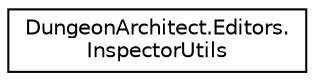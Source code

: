 digraph "Graphical Class Hierarchy"
{
  edge [fontname="Helvetica",fontsize="10",labelfontname="Helvetica",labelfontsize="10"];
  node [fontname="Helvetica",fontsize="10",shape=record];
  rankdir="LR";
  Node1 [label="DungeonArchitect.Editors.\lInspectorUtils",height=0.2,width=0.4,color="black", fillcolor="white", style="filled",URL="$class_dungeon_architect_1_1_editors_1_1_inspector_utils.html",tooltip="Utility functions for drawing UI in the Inspector window "];
}
